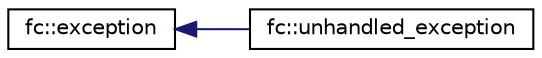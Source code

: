 digraph "Graphical Class Hierarchy"
{
  edge [fontname="Helvetica",fontsize="10",labelfontname="Helvetica",labelfontsize="10"];
  node [fontname="Helvetica",fontsize="10",shape=record];
  rankdir="LR";
  Node0 [label="fc::exception",height=0.2,width=0.4,color="black", fillcolor="white", style="filled",URL="$classfc_1_1exception.html",tooltip="Used to generate a useful error report when an exception is thrown.At each level in the stack where t..."];
  Node0 -> Node1 [dir="back",color="midnightblue",fontsize="10",style="solid",fontname="Helvetica"];
  Node1 [label="fc::unhandled_exception",height=0.2,width=0.4,color="black", fillcolor="white", style="filled",URL="$classfc_1_1unhandled__exception.html",tooltip="re-thrown whenever an unhandled exception is caught.Any exceptions thrown by 3rd party libraries that..."];
}
